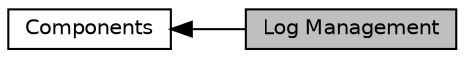 digraph "Log Management"
{
  edge [fontname="Helvetica",fontsize="10",labelfontname="Helvetica",labelfontsize="10"];
  node [fontname="Helvetica",fontsize="10",shape=record];
  rankdir=LR;
  Node0 [label="Log Management",height=0.2,width=0.4,color="black", fillcolor="grey75", style="filled", fontcolor="black"];
  Node1 [label="Components",height=0.2,width=0.4,color="black", fillcolor="white", style="filled",URL="$group__compnt.html"];
  Node1->Node0 [shape=plaintext, dir="back", style="solid"];
}

